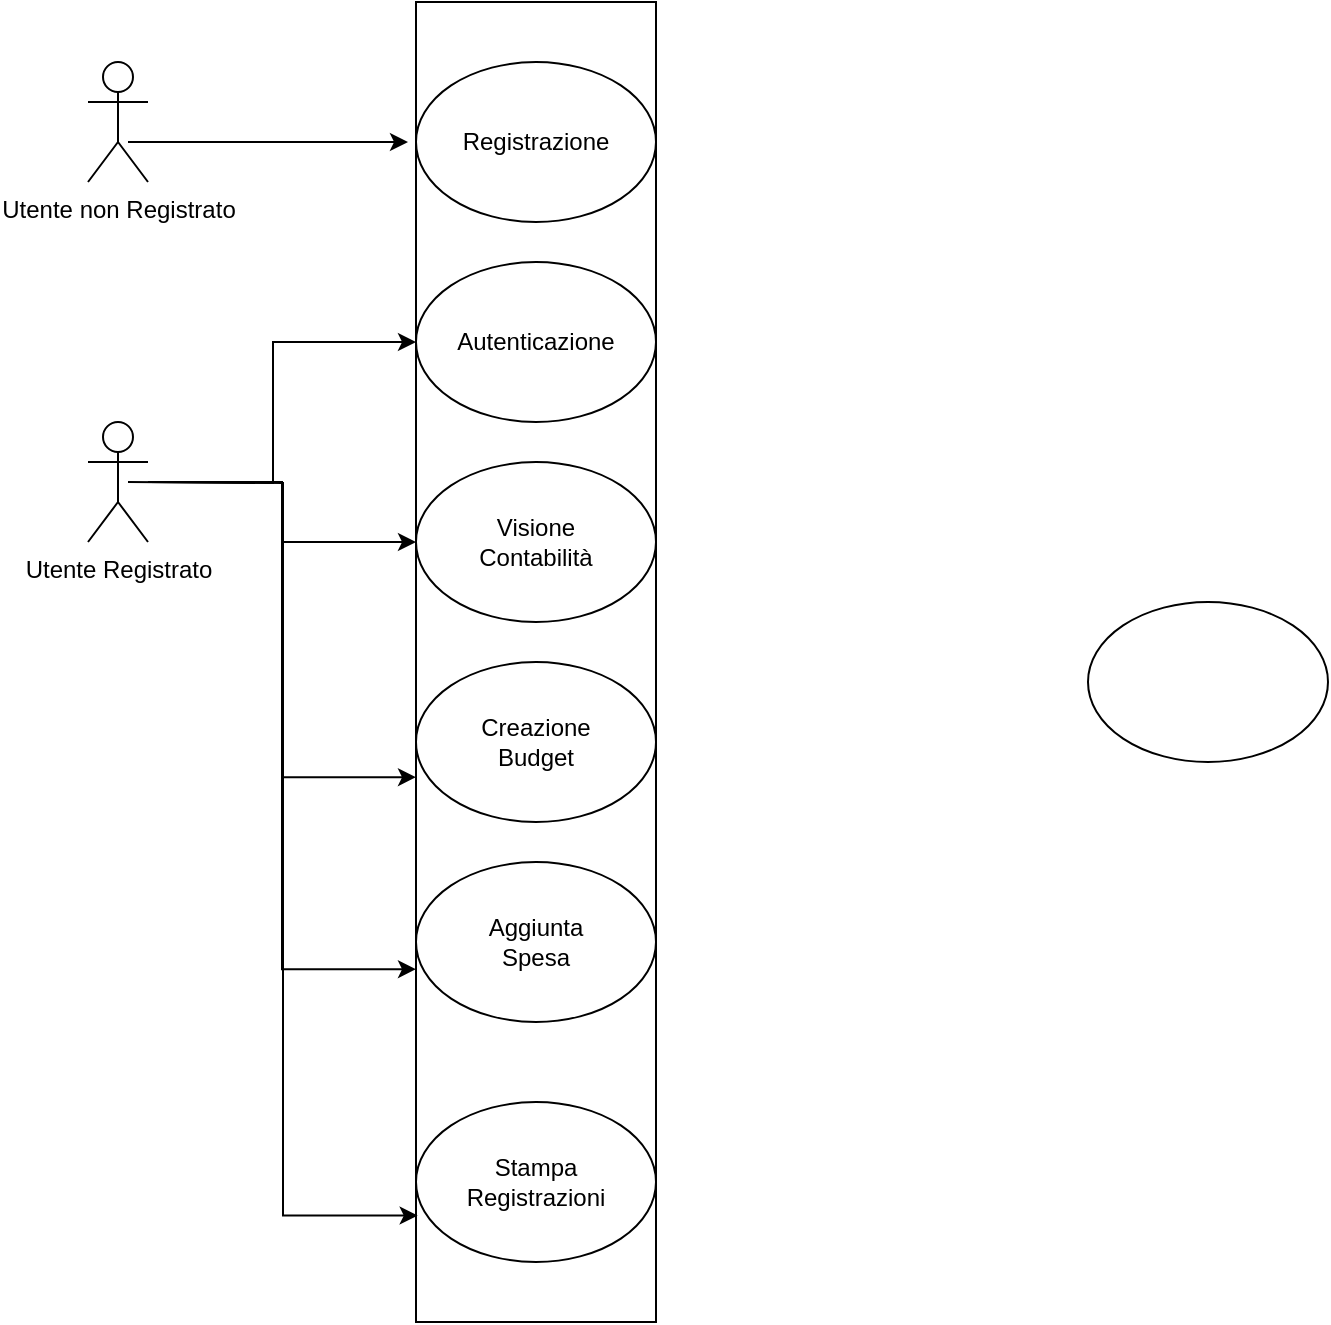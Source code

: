 <mxfile version="24.6.1" type="device">
  <diagram id="C5RBs43oDa-KdzZeNtuy" name="Page-1">
    <mxGraphModel dx="1050" dy="530" grid="1" gridSize="10" guides="1" tooltips="1" connect="1" arrows="1" fold="1" page="1" pageScale="1" pageWidth="827" pageHeight="1169" math="0" shadow="0">
      <root>
        <mxCell id="WIyWlLk6GJQsqaUBKTNV-0" />
        <mxCell id="WIyWlLk6GJQsqaUBKTNV-1" parent="WIyWlLk6GJQsqaUBKTNV-0" />
        <mxCell id="SzPGg_zXrU4IRWqKa49A-3" value="Utente non Registrato" style="shape=umlActor;verticalLabelPosition=bottom;verticalAlign=top;html=1;" parent="WIyWlLk6GJQsqaUBKTNV-1" vertex="1">
          <mxGeometry x="190" y="90" width="30" height="60" as="geometry" />
        </mxCell>
        <mxCell id="SzPGg_zXrU4IRWqKa49A-13" style="edgeStyle=orthogonalEdgeStyle;rounded=0;orthogonalLoop=1;jettySize=auto;html=1;entryX=0;entryY=0.5;entryDx=0;entryDy=0;" parent="WIyWlLk6GJQsqaUBKTNV-1" target="SzPGg_zXrU4IRWqKa49A-7" edge="1">
          <mxGeometry relative="1" as="geometry">
            <mxPoint x="210" y="300" as="sourcePoint" />
          </mxGeometry>
        </mxCell>
        <mxCell id="SzPGg_zXrU4IRWqKa49A-20" style="edgeStyle=orthogonalEdgeStyle;rounded=0;orthogonalLoop=1;jettySize=auto;html=1;" parent="WIyWlLk6GJQsqaUBKTNV-1" source="SzPGg_zXrU4IRWqKa49A-10" target="SzPGg_zXrU4IRWqKa49A-9" edge="1">
          <mxGeometry relative="1" as="geometry" />
        </mxCell>
        <mxCell id="SzPGg_zXrU4IRWqKa49A-10" value="Utente Registrato" style="shape=umlActor;verticalLabelPosition=bottom;verticalAlign=top;html=1;outlineConnect=0;" parent="WIyWlLk6GJQsqaUBKTNV-1" vertex="1">
          <mxGeometry x="190" y="270" width="30" height="60" as="geometry" />
        </mxCell>
        <mxCell id="SzPGg_zXrU4IRWqKa49A-11" value="" style="endArrow=classic;html=1;rounded=0;" parent="WIyWlLk6GJQsqaUBKTNV-1" edge="1">
          <mxGeometry width="50" height="50" relative="1" as="geometry">
            <mxPoint x="210" y="130" as="sourcePoint" />
            <mxPoint x="350" y="130" as="targetPoint" />
          </mxGeometry>
        </mxCell>
        <mxCell id="SzPGg_zXrU4IRWqKa49A-21" style="edgeStyle=orthogonalEdgeStyle;rounded=0;orthogonalLoop=1;jettySize=auto;html=1;entryX=0;entryY=0.72;entryDx=0;entryDy=0;entryPerimeter=0;" parent="WIyWlLk6GJQsqaUBKTNV-1" source="SzPGg_zXrU4IRWqKa49A-10" target="SzPGg_zXrU4IRWqKa49A-17" edge="1">
          <mxGeometry relative="1" as="geometry" />
        </mxCell>
        <mxCell id="SzPGg_zXrU4IRWqKa49A-22" style="edgeStyle=orthogonalEdgeStyle;rounded=0;orthogonalLoop=1;jettySize=auto;html=1;entryX=0.007;entryY=0.71;entryDx=0;entryDy=0;entryPerimeter=0;" parent="WIyWlLk6GJQsqaUBKTNV-1" target="SzPGg_zXrU4IRWqKa49A-19" edge="1">
          <mxGeometry relative="1" as="geometry">
            <mxPoint x="220" y="300" as="sourcePoint" />
          </mxGeometry>
        </mxCell>
        <mxCell id="SzPGg_zXrU4IRWqKa49A-23" style="edgeStyle=orthogonalEdgeStyle;rounded=0;orthogonalLoop=1;jettySize=auto;html=1;entryX=0;entryY=0.67;entryDx=0;entryDy=0;entryPerimeter=0;" parent="WIyWlLk6GJQsqaUBKTNV-1" source="SzPGg_zXrU4IRWqKa49A-10" target="SzPGg_zXrU4IRWqKa49A-18" edge="1">
          <mxGeometry relative="1" as="geometry" />
        </mxCell>
        <mxCell id="SzPGg_zXrU4IRWqKa49A-8" value="Registrazione" style="ellipse;whiteSpace=wrap;html=1;" parent="WIyWlLk6GJQsqaUBKTNV-1" vertex="1">
          <mxGeometry x="354" y="90" width="120" height="80" as="geometry" />
        </mxCell>
        <mxCell id="SzPGg_zXrU4IRWqKa49A-7" value="Autenticazione" style="ellipse;whiteSpace=wrap;html=1;" parent="WIyWlLk6GJQsqaUBKTNV-1" vertex="1">
          <mxGeometry x="354" y="190" width="120" height="80" as="geometry" />
        </mxCell>
        <mxCell id="SzPGg_zXrU4IRWqKa49A-9" value="Visione&lt;div&gt;Contabilità&lt;/div&gt;" style="ellipse;whiteSpace=wrap;html=1;" parent="WIyWlLk6GJQsqaUBKTNV-1" vertex="1">
          <mxGeometry x="354" y="290" width="120" height="80" as="geometry" />
        </mxCell>
        <mxCell id="SzPGg_zXrU4IRWqKa49A-17" value="Creazione&lt;div&gt;Budget&lt;/div&gt;" style="ellipse;whiteSpace=wrap;html=1;" parent="WIyWlLk6GJQsqaUBKTNV-1" vertex="1">
          <mxGeometry x="354" y="390" width="120" height="80" as="geometry" />
        </mxCell>
        <mxCell id="SzPGg_zXrU4IRWqKa49A-18" value="Aggiunta&lt;div&gt;Spesa&lt;/div&gt;" style="ellipse;whiteSpace=wrap;html=1;" parent="WIyWlLk6GJQsqaUBKTNV-1" vertex="1">
          <mxGeometry x="354" y="490" width="120" height="80" as="geometry" />
        </mxCell>
        <mxCell id="SzPGg_zXrU4IRWqKa49A-19" value="Stampa&lt;div&gt;Registrazioni&lt;/div&gt;" style="ellipse;whiteSpace=wrap;html=1;" parent="WIyWlLk6GJQsqaUBKTNV-1" vertex="1">
          <mxGeometry x="354" y="610" width="120" height="80" as="geometry" />
        </mxCell>
        <mxCell id="SzPGg_zXrU4IRWqKa49A-29" value="" style="rounded=0;whiteSpace=wrap;html=1;glass=0;shadow=0;fillColor=none;" parent="WIyWlLk6GJQsqaUBKTNV-1" vertex="1">
          <mxGeometry x="354" y="60" width="120" height="660" as="geometry" />
        </mxCell>
        <mxCell id="IoUpO3glAoPBdrL3tVa_-0" value="" style="ellipse;whiteSpace=wrap;html=1;" vertex="1" parent="WIyWlLk6GJQsqaUBKTNV-1">
          <mxGeometry x="690" y="360" width="120" height="80" as="geometry" />
        </mxCell>
      </root>
    </mxGraphModel>
  </diagram>
</mxfile>
